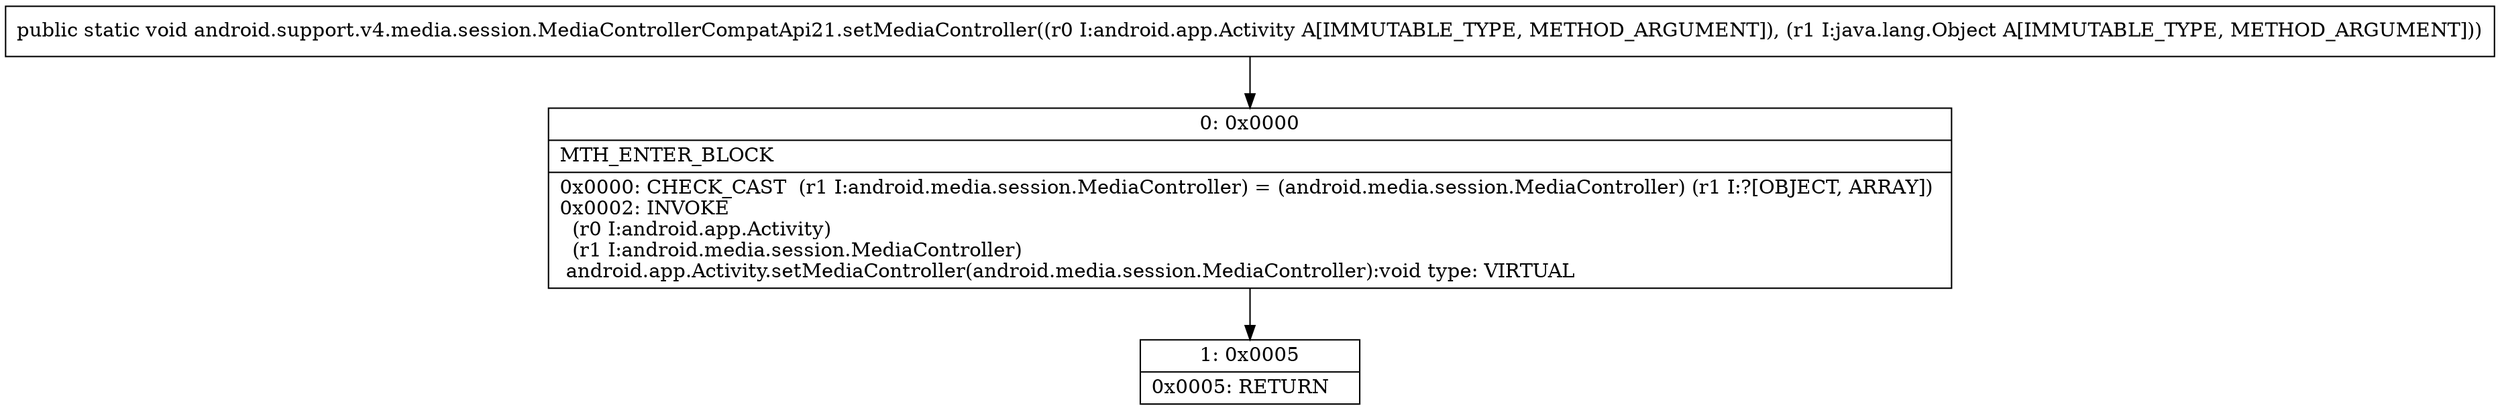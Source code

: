 digraph "CFG forandroid.support.v4.media.session.MediaControllerCompatApi21.setMediaController(Landroid\/app\/Activity;Ljava\/lang\/Object;)V" {
Node_0 [shape=record,label="{0\:\ 0x0000|MTH_ENTER_BLOCK\l|0x0000: CHECK_CAST  (r1 I:android.media.session.MediaController) = (android.media.session.MediaController) (r1 I:?[OBJECT, ARRAY]) \l0x0002: INVOKE  \l  (r0 I:android.app.Activity)\l  (r1 I:android.media.session.MediaController)\l android.app.Activity.setMediaController(android.media.session.MediaController):void type: VIRTUAL \l}"];
Node_1 [shape=record,label="{1\:\ 0x0005|0x0005: RETURN   \l}"];
MethodNode[shape=record,label="{public static void android.support.v4.media.session.MediaControllerCompatApi21.setMediaController((r0 I:android.app.Activity A[IMMUTABLE_TYPE, METHOD_ARGUMENT]), (r1 I:java.lang.Object A[IMMUTABLE_TYPE, METHOD_ARGUMENT])) }"];
MethodNode -> Node_0;
Node_0 -> Node_1;
}

